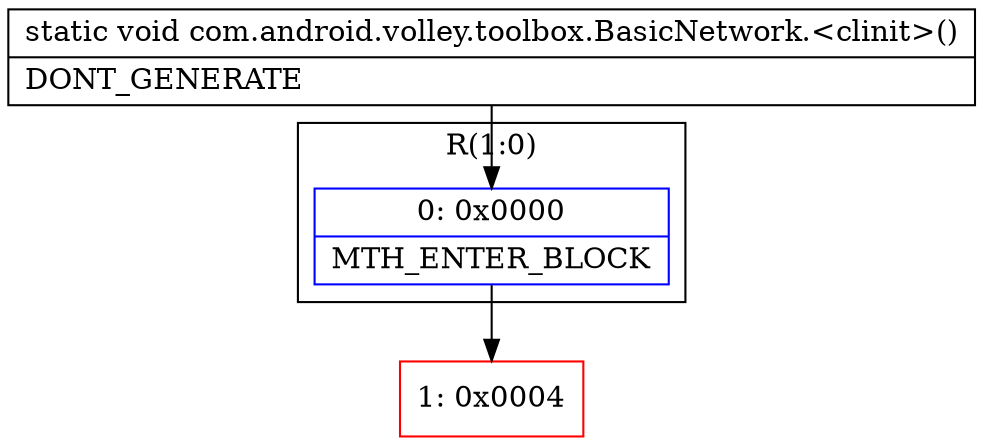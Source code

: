 digraph "CFG forcom.android.volley.toolbox.BasicNetwork.\<clinit\>()V" {
subgraph cluster_Region_2146974878 {
label = "R(1:0)";
node [shape=record,color=blue];
Node_0 [shape=record,label="{0\:\ 0x0000|MTH_ENTER_BLOCK\l}"];
}
Node_1 [shape=record,color=red,label="{1\:\ 0x0004}"];
MethodNode[shape=record,label="{static void com.android.volley.toolbox.BasicNetwork.\<clinit\>()  | DONT_GENERATE\l}"];
MethodNode -> Node_0;
Node_0 -> Node_1;
}

